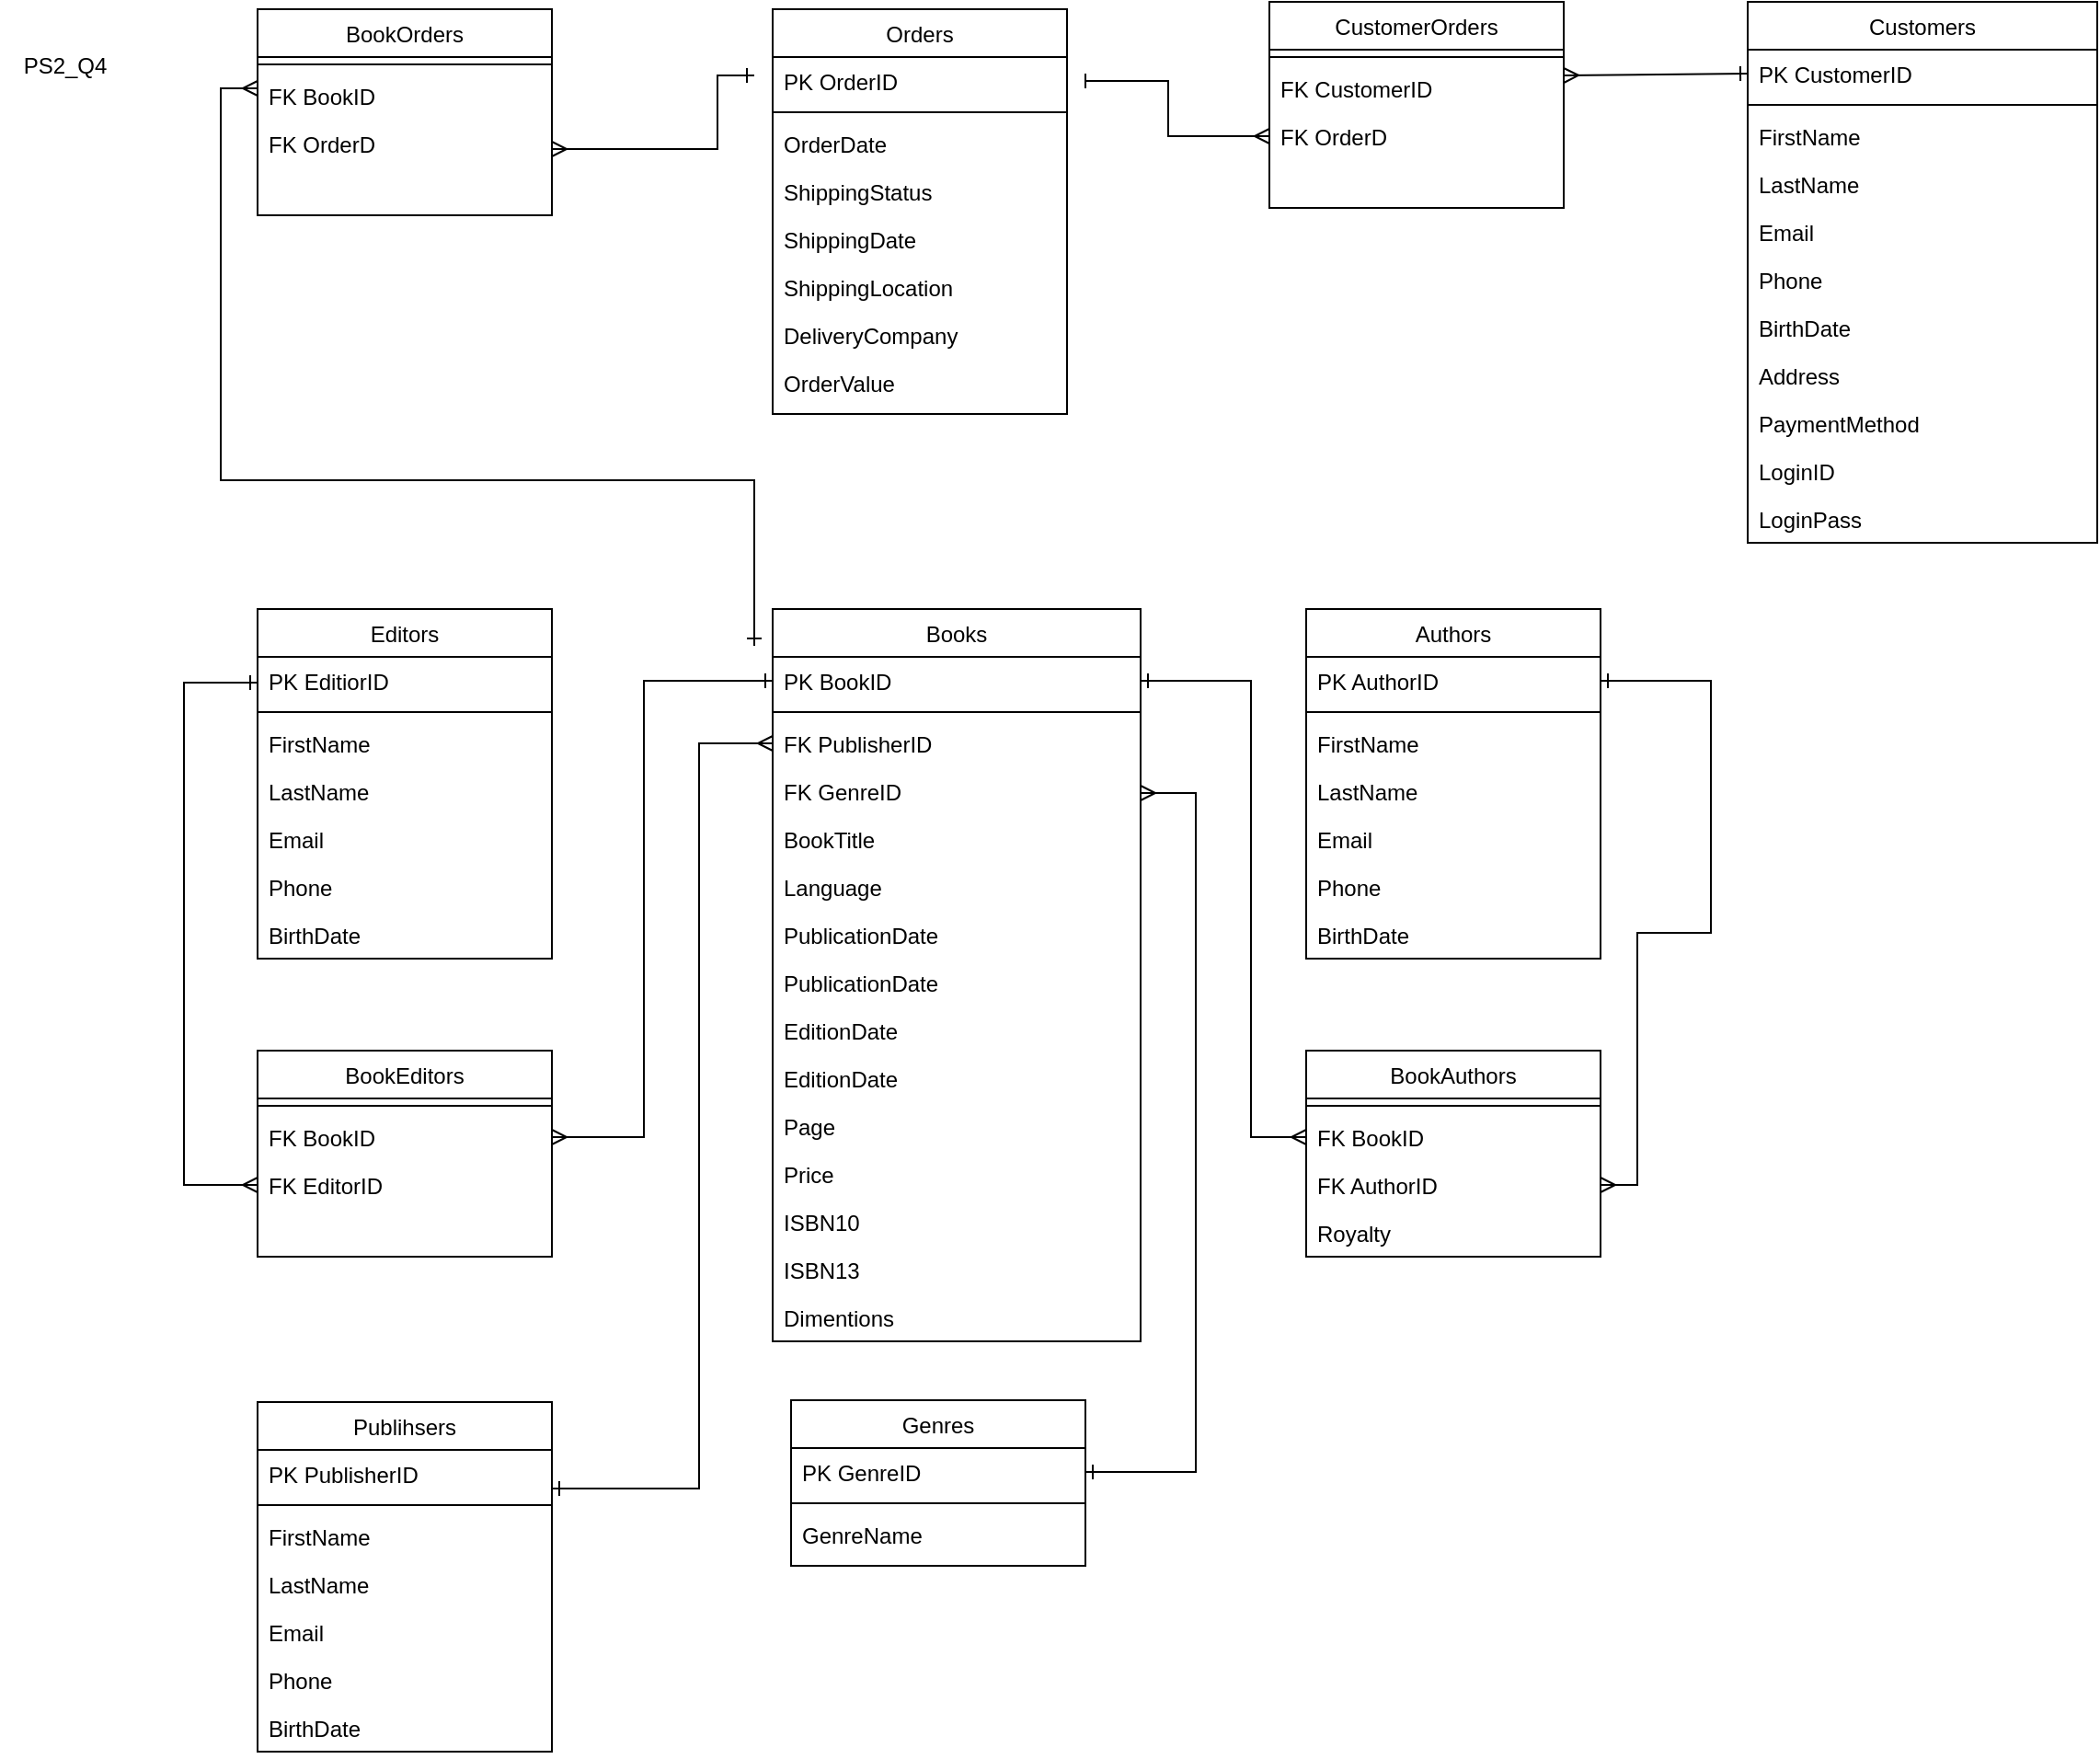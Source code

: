 <mxfile version="20.4.0" type="github">
  <diagram id="C5RBs43oDa-KdzZeNtuy" name="Page-1">
    <mxGraphModel dx="4432" dy="980" grid="1" gridSize="10" guides="1" tooltips="1" connect="1" arrows="1" fold="1" page="1" pageScale="1" pageWidth="827" pageHeight="1169" math="0" shadow="0">
      <root>
        <mxCell id="WIyWlLk6GJQsqaUBKTNV-0" />
        <mxCell id="WIyWlLk6GJQsqaUBKTNV-1" parent="WIyWlLk6GJQsqaUBKTNV-0" />
        <mxCell id="zkfFHV4jXpPFQw0GAbJ--13" value="Books" style="swimlane;fontStyle=0;align=center;verticalAlign=top;childLayout=stackLayout;horizontal=1;startSize=26;horizontalStack=0;resizeParent=1;resizeLast=0;collapsible=1;marginBottom=0;rounded=0;shadow=0;strokeWidth=1;" parent="WIyWlLk6GJQsqaUBKTNV-1" vertex="1">
          <mxGeometry x="-610" y="330" width="200" height="398" as="geometry">
            <mxRectangle x="340" y="380" width="170" height="26" as="alternateBounds" />
          </mxGeometry>
        </mxCell>
        <mxCell id="16937-ALNmfQY7PxXfIU-19" value="PK BookID" style="text;align=left;verticalAlign=top;spacingLeft=4;spacingRight=4;overflow=hidden;rotatable=0;points=[[0,0.5],[1,0.5]];portConstraint=eastwest;" parent="zkfFHV4jXpPFQw0GAbJ--13" vertex="1">
          <mxGeometry y="26" width="200" height="26" as="geometry" />
        </mxCell>
        <mxCell id="zkfFHV4jXpPFQw0GAbJ--15" value="" style="line;html=1;strokeWidth=1;align=left;verticalAlign=middle;spacingTop=-1;spacingLeft=3;spacingRight=3;rotatable=0;labelPosition=right;points=[];portConstraint=eastwest;" parent="zkfFHV4jXpPFQw0GAbJ--13" vertex="1">
          <mxGeometry y="52" width="200" height="8" as="geometry" />
        </mxCell>
        <mxCell id="zkfFHV4jXpPFQw0GAbJ--3" value="FK PublisherID" style="text;align=left;verticalAlign=top;spacingLeft=4;spacingRight=4;overflow=hidden;rotatable=0;points=[[0,0.5],[1,0.5]];portConstraint=eastwest;rounded=0;shadow=0;html=0;" parent="zkfFHV4jXpPFQw0GAbJ--13" vertex="1">
          <mxGeometry y="60" width="200" height="26" as="geometry" />
        </mxCell>
        <mxCell id="16937-ALNmfQY7PxXfIU-8" value="FK GenreID" style="text;align=left;verticalAlign=top;spacingLeft=4;spacingRight=4;overflow=hidden;rotatable=0;points=[[0,0.5],[1,0.5]];portConstraint=eastwest;rounded=0;shadow=0;html=0;" parent="zkfFHV4jXpPFQw0GAbJ--13" vertex="1">
          <mxGeometry y="86" width="200" height="26" as="geometry" />
        </mxCell>
        <mxCell id="zkfFHV4jXpPFQw0GAbJ--2" value="BookTitle" style="text;align=left;verticalAlign=top;spacingLeft=4;spacingRight=4;overflow=hidden;rotatable=0;points=[[0,0.5],[1,0.5]];portConstraint=eastwest;rounded=0;shadow=0;html=0;" parent="zkfFHV4jXpPFQw0GAbJ--13" vertex="1">
          <mxGeometry y="112" width="200" height="26" as="geometry" />
        </mxCell>
        <mxCell id="16937-ALNmfQY7PxXfIU-0" value="Language" style="text;align=left;verticalAlign=top;spacingLeft=4;spacingRight=4;overflow=hidden;rotatable=0;points=[[0,0.5],[1,0.5]];portConstraint=eastwest;rounded=0;shadow=0;html=0;" parent="zkfFHV4jXpPFQw0GAbJ--13" vertex="1">
          <mxGeometry y="138" width="200" height="26" as="geometry" />
        </mxCell>
        <mxCell id="C8zQgsCfCUkor2_sPHjU-16" value="PublicationDate" style="text;align=left;verticalAlign=top;spacingLeft=4;spacingRight=4;overflow=hidden;rotatable=0;points=[[0,0.5],[1,0.5]];portConstraint=eastwest;rounded=0;shadow=0;html=0;" vertex="1" parent="zkfFHV4jXpPFQw0GAbJ--13">
          <mxGeometry y="164" width="200" height="26" as="geometry" />
        </mxCell>
        <mxCell id="16937-ALNmfQY7PxXfIU-1" value="PublicationDate" style="text;align=left;verticalAlign=top;spacingLeft=4;spacingRight=4;overflow=hidden;rotatable=0;points=[[0,0.5],[1,0.5]];portConstraint=eastwest;rounded=0;shadow=0;html=0;" parent="zkfFHV4jXpPFQw0GAbJ--13" vertex="1">
          <mxGeometry y="190" width="200" height="26" as="geometry" />
        </mxCell>
        <mxCell id="C8zQgsCfCUkor2_sPHjU-14" value="EditionDate" style="text;align=left;verticalAlign=top;spacingLeft=4;spacingRight=4;overflow=hidden;rotatable=0;points=[[0,0.5],[1,0.5]];portConstraint=eastwest;rounded=0;shadow=0;html=0;" vertex="1" parent="zkfFHV4jXpPFQw0GAbJ--13">
          <mxGeometry y="216" width="200" height="26" as="geometry" />
        </mxCell>
        <mxCell id="16937-ALNmfQY7PxXfIU-2" value="EditionDate" style="text;align=left;verticalAlign=top;spacingLeft=4;spacingRight=4;overflow=hidden;rotatable=0;points=[[0,0.5],[1,0.5]];portConstraint=eastwest;rounded=0;shadow=0;html=0;" parent="zkfFHV4jXpPFQw0GAbJ--13" vertex="1">
          <mxGeometry y="242" width="200" height="26" as="geometry" />
        </mxCell>
        <mxCell id="16937-ALNmfQY7PxXfIU-3" value="Page" style="text;align=left;verticalAlign=top;spacingLeft=4;spacingRight=4;overflow=hidden;rotatable=0;points=[[0,0.5],[1,0.5]];portConstraint=eastwest;rounded=0;shadow=0;html=0;" parent="zkfFHV4jXpPFQw0GAbJ--13" vertex="1">
          <mxGeometry y="268" width="200" height="26" as="geometry" />
        </mxCell>
        <mxCell id="16937-ALNmfQY7PxXfIU-7" value="Price" style="text;align=left;verticalAlign=top;spacingLeft=4;spacingRight=4;overflow=hidden;rotatable=0;points=[[0,0.5],[1,0.5]];portConstraint=eastwest;rounded=0;shadow=0;html=0;" parent="zkfFHV4jXpPFQw0GAbJ--13" vertex="1">
          <mxGeometry y="294" width="200" height="26" as="geometry" />
        </mxCell>
        <mxCell id="16937-ALNmfQY7PxXfIU-4" value="ISBN10" style="text;align=left;verticalAlign=top;spacingLeft=4;spacingRight=4;overflow=hidden;rotatable=0;points=[[0,0.5],[1,0.5]];portConstraint=eastwest;rounded=0;shadow=0;html=0;" parent="zkfFHV4jXpPFQw0GAbJ--13" vertex="1">
          <mxGeometry y="320" width="200" height="26" as="geometry" />
        </mxCell>
        <mxCell id="16937-ALNmfQY7PxXfIU-5" value="ISBN13" style="text;align=left;verticalAlign=top;spacingLeft=4;spacingRight=4;overflow=hidden;rotatable=0;points=[[0,0.5],[1,0.5]];portConstraint=eastwest;rounded=0;shadow=0;html=0;" parent="zkfFHV4jXpPFQw0GAbJ--13" vertex="1">
          <mxGeometry y="346" width="200" height="26" as="geometry" />
        </mxCell>
        <mxCell id="16937-ALNmfQY7PxXfIU-6" value="Dimentions" style="text;align=left;verticalAlign=top;spacingLeft=4;spacingRight=4;overflow=hidden;rotatable=0;points=[[0,0.5],[1,0.5]];portConstraint=eastwest;rounded=0;shadow=0;html=0;" parent="zkfFHV4jXpPFQw0GAbJ--13" vertex="1">
          <mxGeometry y="372" width="200" height="26" as="geometry" />
        </mxCell>
        <mxCell id="16937-ALNmfQY7PxXfIU-20" value="Authors" style="swimlane;fontStyle=0;align=center;verticalAlign=top;childLayout=stackLayout;horizontal=1;startSize=26;horizontalStack=0;resizeParent=1;resizeLast=0;collapsible=1;marginBottom=0;rounded=0;shadow=0;strokeWidth=1;" parent="WIyWlLk6GJQsqaUBKTNV-1" vertex="1">
          <mxGeometry x="-320" y="330" width="160" height="190" as="geometry">
            <mxRectangle x="340" y="380" width="170" height="26" as="alternateBounds" />
          </mxGeometry>
        </mxCell>
        <mxCell id="16937-ALNmfQY7PxXfIU-21" value="PK AuthorID" style="text;align=left;verticalAlign=top;spacingLeft=4;spacingRight=4;overflow=hidden;rotatable=0;points=[[0,0.5],[1,0.5]];portConstraint=eastwest;" parent="16937-ALNmfQY7PxXfIU-20" vertex="1">
          <mxGeometry y="26" width="160" height="26" as="geometry" />
        </mxCell>
        <mxCell id="16937-ALNmfQY7PxXfIU-22" value="" style="line;html=1;strokeWidth=1;align=left;verticalAlign=middle;spacingTop=-1;spacingLeft=3;spacingRight=3;rotatable=0;labelPosition=right;points=[];portConstraint=eastwest;" parent="16937-ALNmfQY7PxXfIU-20" vertex="1">
          <mxGeometry y="52" width="160" height="8" as="geometry" />
        </mxCell>
        <mxCell id="16937-ALNmfQY7PxXfIU-23" value="FirstName" style="text;align=left;verticalAlign=top;spacingLeft=4;spacingRight=4;overflow=hidden;rotatable=0;points=[[0,0.5],[1,0.5]];portConstraint=eastwest;rounded=0;shadow=0;html=0;" parent="16937-ALNmfQY7PxXfIU-20" vertex="1">
          <mxGeometry y="60" width="160" height="26" as="geometry" />
        </mxCell>
        <mxCell id="16937-ALNmfQY7PxXfIU-24" value="LastName" style="text;align=left;verticalAlign=top;spacingLeft=4;spacingRight=4;overflow=hidden;rotatable=0;points=[[0,0.5],[1,0.5]];portConstraint=eastwest;rounded=0;shadow=0;html=0;" parent="16937-ALNmfQY7PxXfIU-20" vertex="1">
          <mxGeometry y="86" width="160" height="26" as="geometry" />
        </mxCell>
        <mxCell id="16937-ALNmfQY7PxXfIU-25" value="Email" style="text;align=left;verticalAlign=top;spacingLeft=4;spacingRight=4;overflow=hidden;rotatable=0;points=[[0,0.5],[1,0.5]];portConstraint=eastwest;rounded=0;shadow=0;html=0;" parent="16937-ALNmfQY7PxXfIU-20" vertex="1">
          <mxGeometry y="112" width="160" height="26" as="geometry" />
        </mxCell>
        <mxCell id="16937-ALNmfQY7PxXfIU-26" value="Phone" style="text;align=left;verticalAlign=top;spacingLeft=4;spacingRight=4;overflow=hidden;rotatable=0;points=[[0,0.5],[1,0.5]];portConstraint=eastwest;rounded=0;shadow=0;html=0;" parent="16937-ALNmfQY7PxXfIU-20" vertex="1">
          <mxGeometry y="138" width="160" height="26" as="geometry" />
        </mxCell>
        <mxCell id="16937-ALNmfQY7PxXfIU-27" value="BirthDate" style="text;align=left;verticalAlign=top;spacingLeft=4;spacingRight=4;overflow=hidden;rotatable=0;points=[[0,0.5],[1,0.5]];portConstraint=eastwest;rounded=0;shadow=0;html=0;" parent="16937-ALNmfQY7PxXfIU-20" vertex="1">
          <mxGeometry y="164" width="160" height="26" as="geometry" />
        </mxCell>
        <mxCell id="16937-ALNmfQY7PxXfIU-34" value="Publihsers" style="swimlane;fontStyle=0;align=center;verticalAlign=top;childLayout=stackLayout;horizontal=1;startSize=26;horizontalStack=0;resizeParent=1;resizeLast=0;collapsible=1;marginBottom=0;rounded=0;shadow=0;strokeWidth=1;" parent="WIyWlLk6GJQsqaUBKTNV-1" vertex="1">
          <mxGeometry x="-890" y="761" width="160" height="190" as="geometry">
            <mxRectangle x="340" y="380" width="170" height="26" as="alternateBounds" />
          </mxGeometry>
        </mxCell>
        <mxCell id="16937-ALNmfQY7PxXfIU-35" value="PK PublisherID" style="text;align=left;verticalAlign=top;spacingLeft=4;spacingRight=4;overflow=hidden;rotatable=0;points=[[0,0.5],[1,0.5]];portConstraint=eastwest;" parent="16937-ALNmfQY7PxXfIU-34" vertex="1">
          <mxGeometry y="26" width="160" height="26" as="geometry" />
        </mxCell>
        <mxCell id="16937-ALNmfQY7PxXfIU-36" value="" style="line;html=1;strokeWidth=1;align=left;verticalAlign=middle;spacingTop=-1;spacingLeft=3;spacingRight=3;rotatable=0;labelPosition=right;points=[];portConstraint=eastwest;" parent="16937-ALNmfQY7PxXfIU-34" vertex="1">
          <mxGeometry y="52" width="160" height="8" as="geometry" />
        </mxCell>
        <mxCell id="16937-ALNmfQY7PxXfIU-37" value="FirstName" style="text;align=left;verticalAlign=top;spacingLeft=4;spacingRight=4;overflow=hidden;rotatable=0;points=[[0,0.5],[1,0.5]];portConstraint=eastwest;rounded=0;shadow=0;html=0;" parent="16937-ALNmfQY7PxXfIU-34" vertex="1">
          <mxGeometry y="60" width="160" height="26" as="geometry" />
        </mxCell>
        <mxCell id="16937-ALNmfQY7PxXfIU-38" value="LastName" style="text;align=left;verticalAlign=top;spacingLeft=4;spacingRight=4;overflow=hidden;rotatable=0;points=[[0,0.5],[1,0.5]];portConstraint=eastwest;rounded=0;shadow=0;html=0;" parent="16937-ALNmfQY7PxXfIU-34" vertex="1">
          <mxGeometry y="86" width="160" height="26" as="geometry" />
        </mxCell>
        <mxCell id="16937-ALNmfQY7PxXfIU-39" value="Email" style="text;align=left;verticalAlign=top;spacingLeft=4;spacingRight=4;overflow=hidden;rotatable=0;points=[[0,0.5],[1,0.5]];portConstraint=eastwest;rounded=0;shadow=0;html=0;" parent="16937-ALNmfQY7PxXfIU-34" vertex="1">
          <mxGeometry y="112" width="160" height="26" as="geometry" />
        </mxCell>
        <mxCell id="16937-ALNmfQY7PxXfIU-40" value="Phone" style="text;align=left;verticalAlign=top;spacingLeft=4;spacingRight=4;overflow=hidden;rotatable=0;points=[[0,0.5],[1,0.5]];portConstraint=eastwest;rounded=0;shadow=0;html=0;" parent="16937-ALNmfQY7PxXfIU-34" vertex="1">
          <mxGeometry y="138" width="160" height="26" as="geometry" />
        </mxCell>
        <mxCell id="16937-ALNmfQY7PxXfIU-41" value="BirthDate" style="text;align=left;verticalAlign=top;spacingLeft=4;spacingRight=4;overflow=hidden;rotatable=0;points=[[0,0.5],[1,0.5]];portConstraint=eastwest;rounded=0;shadow=0;html=0;" parent="16937-ALNmfQY7PxXfIU-34" vertex="1">
          <mxGeometry y="164" width="160" height="26" as="geometry" />
        </mxCell>
        <mxCell id="16937-ALNmfQY7PxXfIU-43" value="Editors" style="swimlane;fontStyle=0;align=center;verticalAlign=top;childLayout=stackLayout;horizontal=1;startSize=26;horizontalStack=0;resizeParent=1;resizeLast=0;collapsible=1;marginBottom=0;rounded=0;shadow=0;strokeWidth=1;" parent="WIyWlLk6GJQsqaUBKTNV-1" vertex="1">
          <mxGeometry x="-890" y="330" width="160" height="190" as="geometry">
            <mxRectangle x="340" y="380" width="170" height="26" as="alternateBounds" />
          </mxGeometry>
        </mxCell>
        <mxCell id="16937-ALNmfQY7PxXfIU-44" value="PK EditiorID" style="text;align=left;verticalAlign=top;spacingLeft=4;spacingRight=4;overflow=hidden;rotatable=0;points=[[0,0.5],[1,0.5]];portConstraint=eastwest;" parent="16937-ALNmfQY7PxXfIU-43" vertex="1">
          <mxGeometry y="26" width="160" height="26" as="geometry" />
        </mxCell>
        <mxCell id="16937-ALNmfQY7PxXfIU-45" value="" style="line;html=1;strokeWidth=1;align=left;verticalAlign=middle;spacingTop=-1;spacingLeft=3;spacingRight=3;rotatable=0;labelPosition=right;points=[];portConstraint=eastwest;" parent="16937-ALNmfQY7PxXfIU-43" vertex="1">
          <mxGeometry y="52" width="160" height="8" as="geometry" />
        </mxCell>
        <mxCell id="16937-ALNmfQY7PxXfIU-46" value="FirstName" style="text;align=left;verticalAlign=top;spacingLeft=4;spacingRight=4;overflow=hidden;rotatable=0;points=[[0,0.5],[1,0.5]];portConstraint=eastwest;rounded=0;shadow=0;html=0;" parent="16937-ALNmfQY7PxXfIU-43" vertex="1">
          <mxGeometry y="60" width="160" height="26" as="geometry" />
        </mxCell>
        <mxCell id="16937-ALNmfQY7PxXfIU-47" value="LastName" style="text;align=left;verticalAlign=top;spacingLeft=4;spacingRight=4;overflow=hidden;rotatable=0;points=[[0,0.5],[1,0.5]];portConstraint=eastwest;rounded=0;shadow=0;html=0;" parent="16937-ALNmfQY7PxXfIU-43" vertex="1">
          <mxGeometry y="86" width="160" height="26" as="geometry" />
        </mxCell>
        <mxCell id="16937-ALNmfQY7PxXfIU-48" value="Email" style="text;align=left;verticalAlign=top;spacingLeft=4;spacingRight=4;overflow=hidden;rotatable=0;points=[[0,0.5],[1,0.5]];portConstraint=eastwest;rounded=0;shadow=0;html=0;" parent="16937-ALNmfQY7PxXfIU-43" vertex="1">
          <mxGeometry y="112" width="160" height="26" as="geometry" />
        </mxCell>
        <mxCell id="16937-ALNmfQY7PxXfIU-49" value="Phone" style="text;align=left;verticalAlign=top;spacingLeft=4;spacingRight=4;overflow=hidden;rotatable=0;points=[[0,0.5],[1,0.5]];portConstraint=eastwest;rounded=0;shadow=0;html=0;" parent="16937-ALNmfQY7PxXfIU-43" vertex="1">
          <mxGeometry y="138" width="160" height="26" as="geometry" />
        </mxCell>
        <mxCell id="16937-ALNmfQY7PxXfIU-50" value="BirthDate" style="text;align=left;verticalAlign=top;spacingLeft=4;spacingRight=4;overflow=hidden;rotatable=0;points=[[0,0.5],[1,0.5]];portConstraint=eastwest;rounded=0;shadow=0;html=0;" parent="16937-ALNmfQY7PxXfIU-43" vertex="1">
          <mxGeometry y="164" width="160" height="26" as="geometry" />
        </mxCell>
        <mxCell id="16937-ALNmfQY7PxXfIU-51" value="Customers" style="swimlane;fontStyle=0;align=center;verticalAlign=top;childLayout=stackLayout;horizontal=1;startSize=26;horizontalStack=0;resizeParent=1;resizeLast=0;collapsible=1;marginBottom=0;rounded=0;shadow=0;strokeWidth=1;" parent="WIyWlLk6GJQsqaUBKTNV-1" vertex="1">
          <mxGeometry x="-80" width="190" height="294" as="geometry">
            <mxRectangle x="340" y="380" width="170" height="26" as="alternateBounds" />
          </mxGeometry>
        </mxCell>
        <mxCell id="16937-ALNmfQY7PxXfIU-52" value="PK CustomerID" style="text;align=left;verticalAlign=top;spacingLeft=4;spacingRight=4;overflow=hidden;rotatable=0;points=[[0,0.5],[1,0.5]];portConstraint=eastwest;" parent="16937-ALNmfQY7PxXfIU-51" vertex="1">
          <mxGeometry y="26" width="190" height="26" as="geometry" />
        </mxCell>
        <mxCell id="16937-ALNmfQY7PxXfIU-53" value="" style="line;html=1;strokeWidth=1;align=left;verticalAlign=middle;spacingTop=-1;spacingLeft=3;spacingRight=3;rotatable=0;labelPosition=right;points=[];portConstraint=eastwest;" parent="16937-ALNmfQY7PxXfIU-51" vertex="1">
          <mxGeometry y="52" width="190" height="8" as="geometry" />
        </mxCell>
        <mxCell id="16937-ALNmfQY7PxXfIU-54" value="FirstName" style="text;align=left;verticalAlign=top;spacingLeft=4;spacingRight=4;overflow=hidden;rotatable=0;points=[[0,0.5],[1,0.5]];portConstraint=eastwest;rounded=0;shadow=0;html=0;" parent="16937-ALNmfQY7PxXfIU-51" vertex="1">
          <mxGeometry y="60" width="190" height="26" as="geometry" />
        </mxCell>
        <mxCell id="16937-ALNmfQY7PxXfIU-55" value="LastName" style="text;align=left;verticalAlign=top;spacingLeft=4;spacingRight=4;overflow=hidden;rotatable=0;points=[[0,0.5],[1,0.5]];portConstraint=eastwest;rounded=0;shadow=0;html=0;" parent="16937-ALNmfQY7PxXfIU-51" vertex="1">
          <mxGeometry y="86" width="190" height="26" as="geometry" />
        </mxCell>
        <mxCell id="16937-ALNmfQY7PxXfIU-56" value="Email" style="text;align=left;verticalAlign=top;spacingLeft=4;spacingRight=4;overflow=hidden;rotatable=0;points=[[0,0.5],[1,0.5]];portConstraint=eastwest;rounded=0;shadow=0;html=0;" parent="16937-ALNmfQY7PxXfIU-51" vertex="1">
          <mxGeometry y="112" width="190" height="26" as="geometry" />
        </mxCell>
        <mxCell id="16937-ALNmfQY7PxXfIU-57" value="Phone" style="text;align=left;verticalAlign=top;spacingLeft=4;spacingRight=4;overflow=hidden;rotatable=0;points=[[0,0.5],[1,0.5]];portConstraint=eastwest;rounded=0;shadow=0;html=0;" parent="16937-ALNmfQY7PxXfIU-51" vertex="1">
          <mxGeometry y="138" width="190" height="26" as="geometry" />
        </mxCell>
        <mxCell id="16937-ALNmfQY7PxXfIU-58" value="BirthDate" style="text;align=left;verticalAlign=top;spacingLeft=4;spacingRight=4;overflow=hidden;rotatable=0;points=[[0,0.5],[1,0.5]];portConstraint=eastwest;rounded=0;shadow=0;html=0;" parent="16937-ALNmfQY7PxXfIU-51" vertex="1">
          <mxGeometry y="164" width="190" height="26" as="geometry" />
        </mxCell>
        <mxCell id="16937-ALNmfQY7PxXfIU-59" value="Address" style="text;align=left;verticalAlign=top;spacingLeft=4;spacingRight=4;overflow=hidden;rotatable=0;points=[[0,0.5],[1,0.5]];portConstraint=eastwest;rounded=0;shadow=0;html=0;" parent="16937-ALNmfQY7PxXfIU-51" vertex="1">
          <mxGeometry y="190" width="190" height="26" as="geometry" />
        </mxCell>
        <mxCell id="16937-ALNmfQY7PxXfIU-60" value="PaymentMethod" style="text;align=left;verticalAlign=top;spacingLeft=4;spacingRight=4;overflow=hidden;rotatable=0;points=[[0,0.5],[1,0.5]];portConstraint=eastwest;rounded=0;shadow=0;html=0;" parent="16937-ALNmfQY7PxXfIU-51" vertex="1">
          <mxGeometry y="216" width="190" height="26" as="geometry" />
        </mxCell>
        <mxCell id="16937-ALNmfQY7PxXfIU-61" value="LoginID" style="text;align=left;verticalAlign=top;spacingLeft=4;spacingRight=4;overflow=hidden;rotatable=0;points=[[0,0.5],[1,0.5]];portConstraint=eastwest;rounded=0;shadow=0;html=0;" parent="16937-ALNmfQY7PxXfIU-51" vertex="1">
          <mxGeometry y="242" width="190" height="26" as="geometry" />
        </mxCell>
        <mxCell id="16937-ALNmfQY7PxXfIU-62" value="LoginPass" style="text;align=left;verticalAlign=top;spacingLeft=4;spacingRight=4;overflow=hidden;rotatable=0;points=[[0,0.5],[1,0.5]];portConstraint=eastwest;rounded=0;shadow=0;html=0;" parent="16937-ALNmfQY7PxXfIU-51" vertex="1">
          <mxGeometry y="268" width="190" height="26" as="geometry" />
        </mxCell>
        <mxCell id="16937-ALNmfQY7PxXfIU-63" value="Orders" style="swimlane;fontStyle=0;align=center;verticalAlign=top;childLayout=stackLayout;horizontal=1;startSize=26;horizontalStack=0;resizeParent=1;resizeLast=0;collapsible=1;marginBottom=0;rounded=0;shadow=0;strokeWidth=1;" parent="WIyWlLk6GJQsqaUBKTNV-1" vertex="1">
          <mxGeometry x="-610" y="4" width="160" height="220" as="geometry">
            <mxRectangle x="340" y="380" width="170" height="26" as="alternateBounds" />
          </mxGeometry>
        </mxCell>
        <mxCell id="16937-ALNmfQY7PxXfIU-64" value="PK OrderID" style="text;align=left;verticalAlign=top;spacingLeft=4;spacingRight=4;overflow=hidden;rotatable=0;points=[[0,0.5],[1,0.5]];portConstraint=eastwest;" parent="16937-ALNmfQY7PxXfIU-63" vertex="1">
          <mxGeometry y="26" width="160" height="26" as="geometry" />
        </mxCell>
        <mxCell id="16937-ALNmfQY7PxXfIU-65" value="" style="line;html=1;strokeWidth=1;align=left;verticalAlign=middle;spacingTop=-1;spacingLeft=3;spacingRight=3;rotatable=0;labelPosition=right;points=[];portConstraint=eastwest;" parent="16937-ALNmfQY7PxXfIU-63" vertex="1">
          <mxGeometry y="52" width="160" height="8" as="geometry" />
        </mxCell>
        <mxCell id="16937-ALNmfQY7PxXfIU-67" value="OrderDate" style="text;align=left;verticalAlign=top;spacingLeft=4;spacingRight=4;overflow=hidden;rotatable=0;points=[[0,0.5],[1,0.5]];portConstraint=eastwest;rounded=0;shadow=0;html=0;" parent="16937-ALNmfQY7PxXfIU-63" vertex="1">
          <mxGeometry y="60" width="160" height="26" as="geometry" />
        </mxCell>
        <mxCell id="16937-ALNmfQY7PxXfIU-68" value="ShippingStatus" style="text;align=left;verticalAlign=top;spacingLeft=4;spacingRight=4;overflow=hidden;rotatable=0;points=[[0,0.5],[1,0.5]];portConstraint=eastwest;rounded=0;shadow=0;html=0;" parent="16937-ALNmfQY7PxXfIU-63" vertex="1">
          <mxGeometry y="86" width="160" height="26" as="geometry" />
        </mxCell>
        <mxCell id="16937-ALNmfQY7PxXfIU-69" value="ShippingDate" style="text;align=left;verticalAlign=top;spacingLeft=4;spacingRight=4;overflow=hidden;rotatable=0;points=[[0,0.5],[1,0.5]];portConstraint=eastwest;rounded=0;shadow=0;html=0;" parent="16937-ALNmfQY7PxXfIU-63" vertex="1">
          <mxGeometry y="112" width="160" height="26" as="geometry" />
        </mxCell>
        <mxCell id="16937-ALNmfQY7PxXfIU-70" value="ShippingLocation" style="text;align=left;verticalAlign=top;spacingLeft=4;spacingRight=4;overflow=hidden;rotatable=0;points=[[0,0.5],[1,0.5]];portConstraint=eastwest;rounded=0;shadow=0;html=0;" parent="16937-ALNmfQY7PxXfIU-63" vertex="1">
          <mxGeometry y="138" width="160" height="26" as="geometry" />
        </mxCell>
        <mxCell id="16937-ALNmfQY7PxXfIU-71" value="DeliveryCompany" style="text;align=left;verticalAlign=top;spacingLeft=4;spacingRight=4;overflow=hidden;rotatable=0;points=[[0,0.5],[1,0.5]];portConstraint=eastwest;rounded=0;shadow=0;html=0;" parent="16937-ALNmfQY7PxXfIU-63" vertex="1">
          <mxGeometry y="164" width="160" height="26" as="geometry" />
        </mxCell>
        <mxCell id="16937-ALNmfQY7PxXfIU-72" value="OrderValue" style="text;align=left;verticalAlign=top;spacingLeft=4;spacingRight=4;overflow=hidden;rotatable=0;points=[[0,0.5],[1,0.5]];portConstraint=eastwest;rounded=0;shadow=0;html=0;" parent="16937-ALNmfQY7PxXfIU-63" vertex="1">
          <mxGeometry y="190" width="160" height="26" as="geometry" />
        </mxCell>
        <mxCell id="16937-ALNmfQY7PxXfIU-75" value="Genres" style="swimlane;fontStyle=0;align=center;verticalAlign=top;childLayout=stackLayout;horizontal=1;startSize=26;horizontalStack=0;resizeParent=1;resizeLast=0;collapsible=1;marginBottom=0;rounded=0;shadow=0;strokeWidth=1;" parent="WIyWlLk6GJQsqaUBKTNV-1" vertex="1">
          <mxGeometry x="-600" y="760" width="160" height="90" as="geometry">
            <mxRectangle x="340" y="380" width="170" height="26" as="alternateBounds" />
          </mxGeometry>
        </mxCell>
        <mxCell id="16937-ALNmfQY7PxXfIU-76" value="PK GenreID" style="text;align=left;verticalAlign=top;spacingLeft=4;spacingRight=4;overflow=hidden;rotatable=0;points=[[0,0.5],[1,0.5]];portConstraint=eastwest;" parent="16937-ALNmfQY7PxXfIU-75" vertex="1">
          <mxGeometry y="26" width="160" height="26" as="geometry" />
        </mxCell>
        <mxCell id="16937-ALNmfQY7PxXfIU-77" value="" style="line;html=1;strokeWidth=1;align=left;verticalAlign=middle;spacingTop=-1;spacingLeft=3;spacingRight=3;rotatable=0;labelPosition=right;points=[];portConstraint=eastwest;" parent="16937-ALNmfQY7PxXfIU-75" vertex="1">
          <mxGeometry y="52" width="160" height="8" as="geometry" />
        </mxCell>
        <mxCell id="16937-ALNmfQY7PxXfIU-79" value="GenreName" style="text;align=left;verticalAlign=top;spacingLeft=4;spacingRight=4;overflow=hidden;rotatable=0;points=[[0,0.5],[1,0.5]];portConstraint=eastwest;rounded=0;shadow=0;html=0;" parent="16937-ALNmfQY7PxXfIU-75" vertex="1">
          <mxGeometry y="60" width="160" height="26" as="geometry" />
        </mxCell>
        <mxCell id="16937-ALNmfQY7PxXfIU-84" value="BookAuthors" style="swimlane;fontStyle=0;align=center;verticalAlign=top;childLayout=stackLayout;horizontal=1;startSize=26;horizontalStack=0;resizeParent=1;resizeLast=0;collapsible=1;marginBottom=0;rounded=0;shadow=0;strokeWidth=1;" parent="WIyWlLk6GJQsqaUBKTNV-1" vertex="1">
          <mxGeometry x="-320" y="570" width="160" height="112" as="geometry">
            <mxRectangle x="340" y="380" width="170" height="26" as="alternateBounds" />
          </mxGeometry>
        </mxCell>
        <mxCell id="16937-ALNmfQY7PxXfIU-86" value="" style="line;html=1;strokeWidth=1;align=left;verticalAlign=middle;spacingTop=-1;spacingLeft=3;spacingRight=3;rotatable=0;labelPosition=right;points=[];portConstraint=eastwest;" parent="16937-ALNmfQY7PxXfIU-84" vertex="1">
          <mxGeometry y="26" width="160" height="8" as="geometry" />
        </mxCell>
        <mxCell id="16937-ALNmfQY7PxXfIU-87" value="FK BookID" style="text;align=left;verticalAlign=top;spacingLeft=4;spacingRight=4;overflow=hidden;rotatable=0;points=[[0,0.5],[1,0.5]];portConstraint=eastwest;rounded=0;shadow=0;html=0;" parent="16937-ALNmfQY7PxXfIU-84" vertex="1">
          <mxGeometry y="34" width="160" height="26" as="geometry" />
        </mxCell>
        <mxCell id="16937-ALNmfQY7PxXfIU-88" value="FK AuthorID" style="text;align=left;verticalAlign=top;spacingLeft=4;spacingRight=4;overflow=hidden;rotatable=0;points=[[0,0.5],[1,0.5]];portConstraint=eastwest;rounded=0;shadow=0;html=0;" parent="16937-ALNmfQY7PxXfIU-84" vertex="1">
          <mxGeometry y="60" width="160" height="26" as="geometry" />
        </mxCell>
        <mxCell id="16937-ALNmfQY7PxXfIU-89" value="Royalty" style="text;align=left;verticalAlign=top;spacingLeft=4;spacingRight=4;overflow=hidden;rotatable=0;points=[[0,0.5],[1,0.5]];portConstraint=eastwest;rounded=0;shadow=0;html=0;" parent="16937-ALNmfQY7PxXfIU-84" vertex="1">
          <mxGeometry y="86" width="160" height="26" as="geometry" />
        </mxCell>
        <mxCell id="16937-ALNmfQY7PxXfIU-92" value="BookEditors" style="swimlane;fontStyle=0;align=center;verticalAlign=top;childLayout=stackLayout;horizontal=1;startSize=26;horizontalStack=0;resizeParent=1;resizeLast=0;collapsible=1;marginBottom=0;rounded=0;shadow=0;strokeWidth=1;" parent="WIyWlLk6GJQsqaUBKTNV-1" vertex="1">
          <mxGeometry x="-890" y="570" width="160" height="112" as="geometry">
            <mxRectangle x="340" y="380" width="170" height="26" as="alternateBounds" />
          </mxGeometry>
        </mxCell>
        <mxCell id="16937-ALNmfQY7PxXfIU-93" value="" style="line;html=1;strokeWidth=1;align=left;verticalAlign=middle;spacingTop=-1;spacingLeft=3;spacingRight=3;rotatable=0;labelPosition=right;points=[];portConstraint=eastwest;" parent="16937-ALNmfQY7PxXfIU-92" vertex="1">
          <mxGeometry y="26" width="160" height="8" as="geometry" />
        </mxCell>
        <mxCell id="16937-ALNmfQY7PxXfIU-94" value="FK BookID" style="text;align=left;verticalAlign=top;spacingLeft=4;spacingRight=4;overflow=hidden;rotatable=0;points=[[0,0.5],[1,0.5]];portConstraint=eastwest;rounded=0;shadow=0;html=0;" parent="16937-ALNmfQY7PxXfIU-92" vertex="1">
          <mxGeometry y="34" width="160" height="26" as="geometry" />
        </mxCell>
        <mxCell id="16937-ALNmfQY7PxXfIU-95" value="FK EditorID" style="text;align=left;verticalAlign=top;spacingLeft=4;spacingRight=4;overflow=hidden;rotatable=0;points=[[0,0.5],[1,0.5]];portConstraint=eastwest;rounded=0;shadow=0;html=0;" parent="16937-ALNmfQY7PxXfIU-92" vertex="1">
          <mxGeometry y="60" width="160" height="26" as="geometry" />
        </mxCell>
        <mxCell id="16937-ALNmfQY7PxXfIU-97" value="BookOrders" style="swimlane;fontStyle=0;align=center;verticalAlign=top;childLayout=stackLayout;horizontal=1;startSize=26;horizontalStack=0;resizeParent=1;resizeLast=0;collapsible=1;marginBottom=0;rounded=0;shadow=0;strokeWidth=1;" parent="WIyWlLk6GJQsqaUBKTNV-1" vertex="1">
          <mxGeometry x="-890" y="4" width="160" height="112" as="geometry">
            <mxRectangle x="340" y="380" width="170" height="26" as="alternateBounds" />
          </mxGeometry>
        </mxCell>
        <mxCell id="16937-ALNmfQY7PxXfIU-98" value="" style="line;html=1;strokeWidth=1;align=left;verticalAlign=middle;spacingTop=-1;spacingLeft=3;spacingRight=3;rotatable=0;labelPosition=right;points=[];portConstraint=eastwest;" parent="16937-ALNmfQY7PxXfIU-97" vertex="1">
          <mxGeometry y="26" width="160" height="8" as="geometry" />
        </mxCell>
        <mxCell id="16937-ALNmfQY7PxXfIU-99" value="FK BookID" style="text;align=left;verticalAlign=top;spacingLeft=4;spacingRight=4;overflow=hidden;rotatable=0;points=[[0,0.5],[1,0.5]];portConstraint=eastwest;rounded=0;shadow=0;html=0;" parent="16937-ALNmfQY7PxXfIU-97" vertex="1">
          <mxGeometry y="34" width="160" height="26" as="geometry" />
        </mxCell>
        <mxCell id="16937-ALNmfQY7PxXfIU-100" value="FK OrderD" style="text;align=left;verticalAlign=top;spacingLeft=4;spacingRight=4;overflow=hidden;rotatable=0;points=[[0,0.5],[1,0.5]];portConstraint=eastwest;rounded=0;shadow=0;html=0;" parent="16937-ALNmfQY7PxXfIU-97" vertex="1">
          <mxGeometry y="60" width="160" height="26" as="geometry" />
        </mxCell>
        <mxCell id="16937-ALNmfQY7PxXfIU-102" value="CustomerOrders" style="swimlane;fontStyle=0;align=center;verticalAlign=top;childLayout=stackLayout;horizontal=1;startSize=26;horizontalStack=0;resizeParent=1;resizeLast=0;collapsible=1;marginBottom=0;rounded=0;shadow=0;strokeWidth=1;" parent="WIyWlLk6GJQsqaUBKTNV-1" vertex="1">
          <mxGeometry x="-340" width="160" height="112" as="geometry">
            <mxRectangle x="340" y="380" width="170" height="26" as="alternateBounds" />
          </mxGeometry>
        </mxCell>
        <mxCell id="16937-ALNmfQY7PxXfIU-103" value="" style="line;html=1;strokeWidth=1;align=left;verticalAlign=middle;spacingTop=-1;spacingLeft=3;spacingRight=3;rotatable=0;labelPosition=right;points=[];portConstraint=eastwest;" parent="16937-ALNmfQY7PxXfIU-102" vertex="1">
          <mxGeometry y="26" width="160" height="8" as="geometry" />
        </mxCell>
        <mxCell id="16937-ALNmfQY7PxXfIU-104" value="FK CustomerID" style="text;align=left;verticalAlign=top;spacingLeft=4;spacingRight=4;overflow=hidden;rotatable=0;points=[[0,0.5],[1,0.5]];portConstraint=eastwest;rounded=0;shadow=0;html=0;" parent="16937-ALNmfQY7PxXfIU-102" vertex="1">
          <mxGeometry y="34" width="160" height="26" as="geometry" />
        </mxCell>
        <mxCell id="16937-ALNmfQY7PxXfIU-105" value="FK OrderD" style="text;align=left;verticalAlign=top;spacingLeft=4;spacingRight=4;overflow=hidden;rotatable=0;points=[[0,0.5],[1,0.5]];portConstraint=eastwest;rounded=0;shadow=0;html=0;" parent="16937-ALNmfQY7PxXfIU-102" vertex="1">
          <mxGeometry y="60" width="160" height="26" as="geometry" />
        </mxCell>
        <mxCell id="C8zQgsCfCUkor2_sPHjU-0" style="edgeStyle=orthogonalEdgeStyle;rounded=0;orthogonalLoop=1;jettySize=auto;html=1;entryX=1;entryY=0.5;entryDx=0;entryDy=0;startArrow=ERone;startFill=0;endArrow=ERmany;endFill=0;" edge="1" parent="WIyWlLk6GJQsqaUBKTNV-1" source="16937-ALNmfQY7PxXfIU-19" target="16937-ALNmfQY7PxXfIU-94">
          <mxGeometry relative="1" as="geometry">
            <Array as="points">
              <mxPoint x="-680" y="369" />
              <mxPoint x="-680" y="617" />
            </Array>
          </mxGeometry>
        </mxCell>
        <mxCell id="C8zQgsCfCUkor2_sPHjU-2" value="" style="edgeStyle=orthogonalEdgeStyle;rounded=0;orthogonalLoop=1;jettySize=auto;html=1;entryX=0;entryY=0.5;entryDx=0;entryDy=0;startArrow=ERone;startFill=0;endArrow=ERmany;endFill=0;" edge="1" parent="WIyWlLk6GJQsqaUBKTNV-1" source="16937-ALNmfQY7PxXfIU-19" target="16937-ALNmfQY7PxXfIU-87">
          <mxGeometry relative="1" as="geometry">
            <Array as="points">
              <mxPoint x="-350" y="369" />
              <mxPoint x="-350" y="617" />
            </Array>
          </mxGeometry>
        </mxCell>
        <mxCell id="C8zQgsCfCUkor2_sPHjU-3" style="edgeStyle=orthogonalEdgeStyle;rounded=0;orthogonalLoop=1;jettySize=auto;html=1;entryX=1;entryY=0.5;entryDx=0;entryDy=0;startArrow=ERone;startFill=0;endArrow=ERmany;endFill=0;" edge="1" parent="WIyWlLk6GJQsqaUBKTNV-1" source="16937-ALNmfQY7PxXfIU-21" target="16937-ALNmfQY7PxXfIU-88">
          <mxGeometry relative="1" as="geometry">
            <Array as="points">
              <mxPoint x="-100" y="369" />
              <mxPoint x="-100" y="506" />
              <mxPoint x="-140" y="506" />
              <mxPoint x="-140" y="643" />
            </Array>
          </mxGeometry>
        </mxCell>
        <mxCell id="C8zQgsCfCUkor2_sPHjU-4" value="" style="edgeStyle=none;rounded=0;orthogonalLoop=1;jettySize=auto;html=1;entryX=0;entryY=0.5;entryDx=0;entryDy=0;endArrow=ERone;endFill=0;startArrow=ERmany;startFill=0;" edge="1" parent="WIyWlLk6GJQsqaUBKTNV-1" target="16937-ALNmfQY7PxXfIU-52">
          <mxGeometry relative="1" as="geometry">
            <mxPoint x="-180" y="40" as="sourcePoint" />
          </mxGeometry>
        </mxCell>
        <mxCell id="C8zQgsCfCUkor2_sPHjU-5" value="" style="edgeStyle=orthogonalEdgeStyle;rounded=0;orthogonalLoop=1;jettySize=auto;html=1;startArrow=baseDash;startFill=0;endArrow=ERmany;endFill=0;" edge="1" parent="WIyWlLk6GJQsqaUBKTNV-1" target="16937-ALNmfQY7PxXfIU-105">
          <mxGeometry relative="1" as="geometry">
            <mxPoint x="-440" y="43" as="sourcePoint" />
            <Array as="points">
              <mxPoint x="-395" y="43" />
              <mxPoint x="-395" y="73" />
            </Array>
          </mxGeometry>
        </mxCell>
        <mxCell id="C8zQgsCfCUkor2_sPHjU-13" style="edgeStyle=orthogonalEdgeStyle;rounded=0;orthogonalLoop=1;jettySize=auto;html=1;entryX=0;entryY=0.5;entryDx=0;entryDy=0;startArrow=ERone;startFill=0;endArrow=ERmany;endFill=0;" edge="1" parent="WIyWlLk6GJQsqaUBKTNV-1" target="16937-ALNmfQY7PxXfIU-95">
          <mxGeometry relative="1" as="geometry">
            <mxPoint x="-890" y="370.0" as="sourcePoint" />
            <mxPoint x="-1010" y="618.0" as="targetPoint" />
            <Array as="points">
              <mxPoint x="-930" y="370" />
              <mxPoint x="-930" y="643" />
            </Array>
          </mxGeometry>
        </mxCell>
        <mxCell id="C8zQgsCfCUkor2_sPHjU-15" value="" style="edgeStyle=orthogonalEdgeStyle;rounded=0;orthogonalLoop=1;jettySize=auto;html=1;entryX=1;entryY=0.5;entryDx=0;entryDy=0;endArrow=ERone;endFill=0;startArrow=ERmany;startFill=0;" edge="1" parent="WIyWlLk6GJQsqaUBKTNV-1" target="16937-ALNmfQY7PxXfIU-76">
          <mxGeometry relative="1" as="geometry">
            <mxPoint x="-410" y="430.0" as="sourcePoint" />
            <mxPoint x="-320" y="678.0" as="targetPoint" />
            <Array as="points">
              <mxPoint x="-380" y="430" />
              <mxPoint x="-380" y="799" />
            </Array>
          </mxGeometry>
        </mxCell>
        <mxCell id="C8zQgsCfCUkor2_sPHjU-17" style="edgeStyle=orthogonalEdgeStyle;rounded=0;orthogonalLoop=1;jettySize=auto;html=1;entryX=1;entryY=0.5;entryDx=0;entryDy=0;exitX=0;exitY=0.5;exitDx=0;exitDy=0;strokeColor=default;endArrow=ERone;endFill=0;startArrow=ERmany;startFill=0;" edge="1" parent="WIyWlLk6GJQsqaUBKTNV-1" source="zkfFHV4jXpPFQw0GAbJ--3">
          <mxGeometry relative="1" as="geometry">
            <mxPoint x="-610" y="560.0" as="sourcePoint" />
            <mxPoint x="-730" y="808.0" as="targetPoint" />
            <Array as="points">
              <mxPoint x="-650" y="403" />
              <mxPoint x="-650" y="808" />
            </Array>
          </mxGeometry>
        </mxCell>
        <mxCell id="C8zQgsCfCUkor2_sPHjU-20" style="edgeStyle=orthogonalEdgeStyle;rounded=0;orthogonalLoop=1;jettySize=auto;html=1;exitX=0.5;exitY=1;exitDx=0;exitDy=0;endArrow=ERone;endFill=0;startArrow=ERmany;startFill=0;" edge="1" parent="WIyWlLk6GJQsqaUBKTNV-1">
          <mxGeometry relative="1" as="geometry">
            <Array as="points">
              <mxPoint x="-640" y="80" />
              <mxPoint x="-640" y="40" />
            </Array>
            <mxPoint x="-730" y="80" as="sourcePoint" />
            <mxPoint x="-620" y="40" as="targetPoint" />
          </mxGeometry>
        </mxCell>
        <mxCell id="C8zQgsCfCUkor2_sPHjU-26" style="edgeStyle=orthogonalEdgeStyle;rounded=0;orthogonalLoop=1;jettySize=auto;html=1;endArrow=ERone;endFill=0;startArrow=ERmany;startFill=0;" edge="1" parent="WIyWlLk6GJQsqaUBKTNV-1">
          <mxGeometry relative="1" as="geometry">
            <Array as="points">
              <mxPoint x="-910" y="47" />
              <mxPoint x="-910" y="260" />
              <mxPoint x="-620" y="260" />
            </Array>
            <mxPoint x="-890" y="47" as="sourcePoint" />
            <mxPoint x="-620" y="350" as="targetPoint" />
          </mxGeometry>
        </mxCell>
        <mxCell id="C8zQgsCfCUkor2_sPHjU-28" value="PS2_Q4" style="text;html=1;align=center;verticalAlign=middle;resizable=0;points=[];autosize=1;strokeColor=none;fillColor=none;" vertex="1" parent="WIyWlLk6GJQsqaUBKTNV-1">
          <mxGeometry x="-1030" y="20" width="70" height="30" as="geometry" />
        </mxCell>
      </root>
    </mxGraphModel>
  </diagram>
</mxfile>
